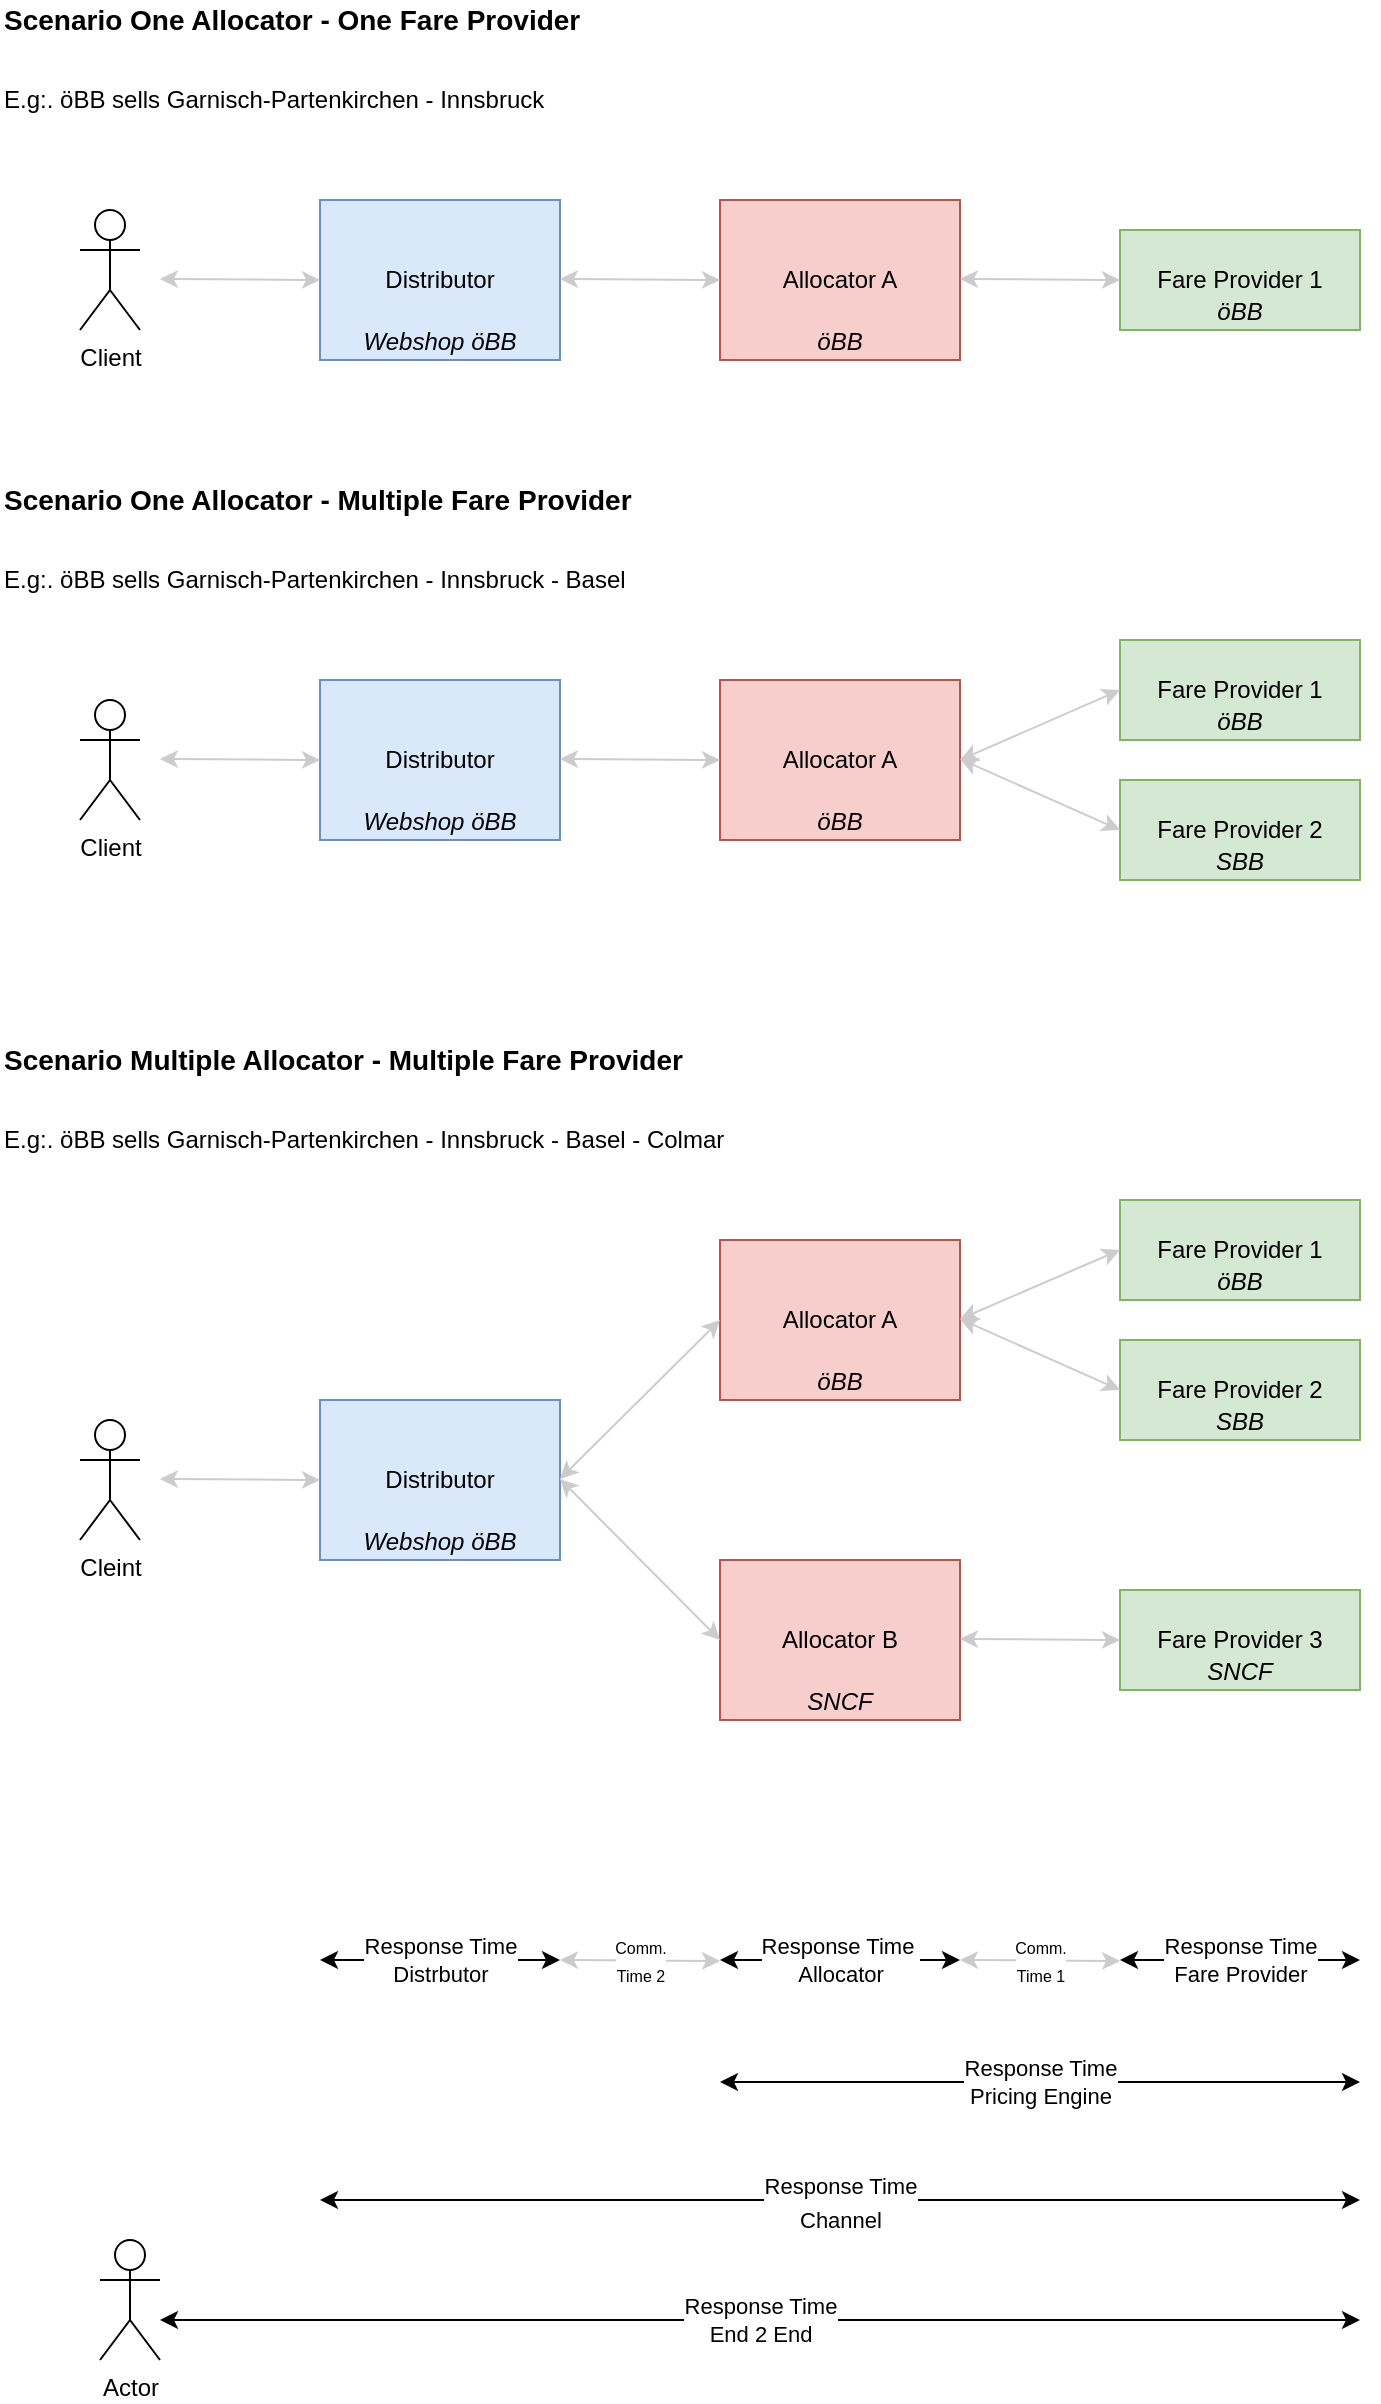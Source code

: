 <mxfile version="14.5.1" type="device"><diagram id="e1bqsqc4w4gOOXVEwcEt" name="Seite-1"><mxGraphModel dx="621" dy="466" grid="1" gridSize="10" guides="1" tooltips="1" connect="1" arrows="1" fold="1" page="1" pageScale="1" pageWidth="1169" pageHeight="827" math="0" shadow="0"><root><mxCell id="0"/><mxCell id="1" parent="0"/><mxCell id="MhyNpJ7-BG37_3553kRq-2" value="Client" style="shape=umlActor;verticalLabelPosition=bottom;verticalAlign=top;html=1;outlineConnect=0;" parent="1" vertex="1"><mxGeometry x="120" y="325" width="30" height="60" as="geometry"/></mxCell><mxCell id="MhyNpJ7-BG37_3553kRq-3" value="Distributor" style="rounded=0;whiteSpace=wrap;html=1;fillColor=#dae8fc;strokeColor=#6c8ebf;" parent="1" vertex="1"><mxGeometry x="240" y="320" width="120" height="80" as="geometry"/></mxCell><mxCell id="MhyNpJ7-BG37_3553kRq-5" value="Allocator A" style="rounded=0;whiteSpace=wrap;html=1;fillColor=#f8cecc;strokeColor=#b85450;" parent="1" vertex="1"><mxGeometry x="440" y="320" width="120" height="80" as="geometry"/></mxCell><mxCell id="MhyNpJ7-BG37_3553kRq-6" value="&lt;font&gt;Fare Provider 1&lt;/font&gt;" style="rounded=0;whiteSpace=wrap;html=1;fillColor=#d5e8d4;strokeColor=#82b366;" parent="1" vertex="1"><mxGeometry x="640" y="335" width="120" height="50" as="geometry"/></mxCell><mxCell id="MhyNpJ7-BG37_3553kRq-8" value="Client" style="shape=umlActor;verticalLabelPosition=bottom;verticalAlign=top;html=1;outlineConnect=0;" parent="1" vertex="1"><mxGeometry x="120" y="570" width="30" height="60" as="geometry"/></mxCell><mxCell id="MhyNpJ7-BG37_3553kRq-9" value="Distributor" style="rounded=0;whiteSpace=wrap;html=1;fillColor=#dae8fc;strokeColor=#6c8ebf;" parent="1" vertex="1"><mxGeometry x="240" y="560" width="120" height="80" as="geometry"/></mxCell><mxCell id="MhyNpJ7-BG37_3553kRq-10" value="Allocator A" style="rounded=0;whiteSpace=wrap;html=1;fillColor=#f8cecc;strokeColor=#b85450;" parent="1" vertex="1"><mxGeometry x="440" y="560" width="120" height="80" as="geometry"/></mxCell><mxCell id="MhyNpJ7-BG37_3553kRq-12" value="Fare Provider 2" style="rounded=0;whiteSpace=wrap;html=1;strokeColor=#82b366;fillColor=#d5e8d4;" parent="1" vertex="1"><mxGeometry x="640" y="610" width="120" height="50" as="geometry"/></mxCell><mxCell id="MhyNpJ7-BG37_3553kRq-13" value="Cleint" style="shape=umlActor;verticalLabelPosition=bottom;verticalAlign=top;html=1;outlineConnect=0;" parent="1" vertex="1"><mxGeometry x="120" y="930" width="30" height="60" as="geometry"/></mxCell><mxCell id="MhyNpJ7-BG37_3553kRq-14" value="Distributor" style="rounded=0;whiteSpace=wrap;html=1;fillColor=#dae8fc;strokeColor=#6c8ebf;" parent="1" vertex="1"><mxGeometry x="240" y="920" width="120" height="80" as="geometry"/></mxCell><mxCell id="MhyNpJ7-BG37_3553kRq-15" value="Allocator A" style="rounded=0;whiteSpace=wrap;html=1;strokeColor=#b85450;fillColor=#f8cecc;" parent="1" vertex="1"><mxGeometry x="440" y="840" width="120" height="80" as="geometry"/></mxCell><mxCell id="MhyNpJ7-BG37_3553kRq-16" value="&lt;font&gt;Fare Provider 1&lt;/font&gt;" style="rounded=0;whiteSpace=wrap;html=1;strokeColor=#82b366;fillColor=#d5e8d4;" parent="1" vertex="1"><mxGeometry x="640" y="820" width="120" height="50" as="geometry"/></mxCell><mxCell id="MhyNpJ7-BG37_3553kRq-17" value="Fare Provider 2" style="rounded=0;whiteSpace=wrap;html=1;strokeColor=#82b366;fillColor=#d5e8d4;" parent="1" vertex="1"><mxGeometry x="640" y="890" width="120" height="50" as="geometry"/></mxCell><mxCell id="MhyNpJ7-BG37_3553kRq-18" value="Allocator B" style="rounded=0;whiteSpace=wrap;html=1;strokeColor=#b85450;fillColor=#f8cecc;" parent="1" vertex="1"><mxGeometry x="440" y="1000" width="120" height="80" as="geometry"/></mxCell><mxCell id="MhyNpJ7-BG37_3553kRq-19" value="Fare Provider 3" style="rounded=0;whiteSpace=wrap;html=1;strokeColor=#82b366;fillColor=#d5e8d4;" parent="1" vertex="1"><mxGeometry x="640" y="1015" width="120" height="50" as="geometry"/></mxCell><mxCell id="MhyNpJ7-BG37_3553kRq-21" value="&lt;font&gt;Fare Provider 1&lt;/font&gt;" style="rounded=0;whiteSpace=wrap;html=1;fillColor=#d5e8d4;strokeColor=#82b366;" parent="1" vertex="1"><mxGeometry x="640" y="540" width="120" height="50" as="geometry"/></mxCell><mxCell id="MhyNpJ7-BG37_3553kRq-24" value="&lt;font color=&quot;#000000&quot;&gt;Response Time&lt;br&gt;Fare Provider&lt;br&gt;&lt;/font&gt;" style="endArrow=classic;startArrow=classic;html=1;fontColor=#007FFF;" parent="1" edge="1"><mxGeometry width="50" height="50" relative="1" as="geometry"><mxPoint x="640" y="1200" as="sourcePoint"/><mxPoint x="760" y="1200" as="targetPoint"/></mxGeometry></mxCell><mxCell id="MhyNpJ7-BG37_3553kRq-25" value="Response Time&amp;nbsp;&lt;br&gt;Allocator" style="endArrow=classic;startArrow=classic;html=1;" parent="1" edge="1"><mxGeometry width="50" height="50" relative="1" as="geometry"><mxPoint x="440" y="1200" as="sourcePoint"/><mxPoint x="560" y="1200" as="targetPoint"/></mxGeometry></mxCell><mxCell id="MhyNpJ7-BG37_3553kRq-26" value="Response Time&lt;br&gt;Distrbutor" style="endArrow=classic;startArrow=classic;html=1;" parent="1" edge="1"><mxGeometry width="50" height="50" relative="1" as="geometry"><mxPoint x="240" y="1200" as="sourcePoint"/><mxPoint x="360" y="1200" as="targetPoint"/></mxGeometry></mxCell><mxCell id="MhyNpJ7-BG37_3553kRq-27" value="Response Time&lt;br&gt;Pricing Engine" style="endArrow=classic;startArrow=classic;html=1;" parent="1" edge="1"><mxGeometry width="50" height="50" relative="1" as="geometry"><mxPoint x="440" y="1261" as="sourcePoint"/><mxPoint x="760" y="1261" as="targetPoint"/></mxGeometry></mxCell><mxCell id="MhyNpJ7-BG37_3553kRq-28" value="&lt;font color=&quot;#000000&quot;&gt;Response Time &lt;br&gt;End 2 End&lt;/font&gt;" style="endArrow=classic;startArrow=classic;html=1;fontColor=#007FFF;" parent="1" edge="1"><mxGeometry width="50" height="50" relative="1" as="geometry"><mxPoint x="160" y="1380" as="sourcePoint"/><mxPoint x="760" y="1380" as="targetPoint"/></mxGeometry></mxCell><mxCell id="MhyNpJ7-BG37_3553kRq-30" value="Scenario One Allocator - One Fare Provider" style="text;html=1;strokeColor=none;fillColor=none;align=left;verticalAlign=middle;whiteSpace=wrap;rounded=0;fontColor=#000000;fontStyle=1;fontSize=14;" parent="1" vertex="1"><mxGeometry x="80" y="220" width="360" height="20" as="geometry"/></mxCell><mxCell id="MhyNpJ7-BG37_3553kRq-32" value="Scenario One Allocator - Multiple Fare Provider" style="text;html=1;strokeColor=none;fillColor=none;align=left;verticalAlign=middle;whiteSpace=wrap;rounded=0;fontColor=#000000;fontStyle=1;fontSize=14;" parent="1" vertex="1"><mxGeometry x="80" y="460" width="360" height="20" as="geometry"/></mxCell><mxCell id="MhyNpJ7-BG37_3553kRq-34" value="Scenario Multiple Allocator - Multiple Fare Provider" style="text;html=1;strokeColor=none;fillColor=none;align=left;verticalAlign=middle;whiteSpace=wrap;rounded=0;fontColor=#000000;fontStyle=1;fontSize=14;" parent="1" vertex="1"><mxGeometry x="80" y="740" width="360" height="20" as="geometry"/></mxCell><mxCell id="MhyNpJ7-BG37_3553kRq-35" value="E.g:. öBB sells Garnisch-Partenkirchen - Innsbruck" style="text;html=1;strokeColor=none;fillColor=none;align=left;verticalAlign=middle;whiteSpace=wrap;rounded=0;fontColor=#000000;" parent="1" vertex="1"><mxGeometry x="80" y="260" width="320" height="20" as="geometry"/></mxCell><mxCell id="MhyNpJ7-BG37_3553kRq-39" value="E.g:. öBB sells Garnisch-Partenkirchen - Innsbruck - Basel" style="text;html=1;strokeColor=none;fillColor=none;align=left;verticalAlign=middle;whiteSpace=wrap;rounded=0;fontColor=#000000;" parent="1" vertex="1"><mxGeometry x="80" y="500" width="320" height="20" as="geometry"/></mxCell><mxCell id="MhyNpJ7-BG37_3553kRq-40" value="E.g:. öBB sells Garnisch-Partenkirchen - Innsbruck - Basel - Colmar" style="text;html=1;strokeColor=none;fillColor=none;align=left;verticalAlign=middle;whiteSpace=wrap;rounded=0;fontColor=#000000;" parent="1" vertex="1"><mxGeometry x="80" y="780" width="370" height="20" as="geometry"/></mxCell><mxCell id="MhyNpJ7-BG37_3553kRq-41" value="&lt;font style=&quot;font-size: 12px&quot;&gt;Webshop öBB&lt;/font&gt;" style="text;html=1;strokeColor=none;fillColor=none;align=center;verticalAlign=middle;whiteSpace=wrap;rounded=0;fontSize=14;fontColor=#000000;fontStyle=2" parent="1" vertex="1"><mxGeometry x="255" y="380" width="90" height="20" as="geometry"/></mxCell><mxCell id="MhyNpJ7-BG37_3553kRq-42" value="&lt;font style=&quot;font-size: 12px&quot;&gt;Webshop öBB&lt;/font&gt;" style="text;html=1;strokeColor=none;fillColor=none;align=center;verticalAlign=middle;whiteSpace=wrap;rounded=0;fontSize=14;fontColor=#000000;fontStyle=2" parent="1" vertex="1"><mxGeometry x="255" y="620" width="90" height="20" as="geometry"/></mxCell><mxCell id="MhyNpJ7-BG37_3553kRq-43" value="&lt;font style=&quot;font-size: 12px&quot;&gt;Webshop öBB&lt;/font&gt;" style="text;html=1;strokeColor=none;fillColor=none;align=center;verticalAlign=middle;whiteSpace=wrap;rounded=0;fontSize=14;fontColor=#000000;fontStyle=2" parent="1" vertex="1"><mxGeometry x="255" y="980" width="90" height="20" as="geometry"/></mxCell><mxCell id="MhyNpJ7-BG37_3553kRq-44" value="&lt;i style=&quot;font-size: 12px&quot;&gt;öBB&lt;/i&gt;" style="text;html=1;strokeColor=none;fillColor=none;align=center;verticalAlign=middle;whiteSpace=wrap;rounded=0;fontSize=14;fontColor=#000000;" parent="1" vertex="1"><mxGeometry x="680" y="365" width="40" height="20" as="geometry"/></mxCell><mxCell id="MhyNpJ7-BG37_3553kRq-45" value="&lt;i style=&quot;font-size: 12px&quot;&gt;öBB&lt;/i&gt;" style="text;html=1;strokeColor=none;fillColor=none;align=center;verticalAlign=middle;whiteSpace=wrap;rounded=0;fontSize=14;fontColor=#000000;" parent="1" vertex="1"><mxGeometry x="680" y="570" width="40" height="20" as="geometry"/></mxCell><mxCell id="MhyNpJ7-BG37_3553kRq-46" value="&lt;i style=&quot;font-size: 12px&quot;&gt;öBB&lt;/i&gt;" style="text;html=1;strokeColor=none;fillColor=none;align=center;verticalAlign=middle;whiteSpace=wrap;rounded=0;fontSize=14;fontColor=#000000;" parent="1" vertex="1"><mxGeometry x="680" y="850" width="40" height="20" as="geometry"/></mxCell><mxCell id="MhyNpJ7-BG37_3553kRq-47" value="&lt;i style=&quot;font-size: 12px&quot;&gt;SBB&lt;/i&gt;" style="text;html=1;strokeColor=none;fillColor=none;align=center;verticalAlign=middle;whiteSpace=wrap;rounded=0;fontSize=14;fontColor=#000000;" parent="1" vertex="1"><mxGeometry x="680" y="640" width="40" height="20" as="geometry"/></mxCell><mxCell id="MhyNpJ7-BG37_3553kRq-48" value="&lt;i style=&quot;font-size: 12px&quot;&gt;SBB&lt;/i&gt;" style="text;html=1;strokeColor=none;fillColor=none;align=center;verticalAlign=middle;whiteSpace=wrap;rounded=0;fontSize=14;fontColor=#000000;" parent="1" vertex="1"><mxGeometry x="680" y="920" width="40" height="20" as="geometry"/></mxCell><mxCell id="MhyNpJ7-BG37_3553kRq-49" value="&lt;i style=&quot;font-size: 12px&quot;&gt;SNCF&lt;/i&gt;" style="text;html=1;strokeColor=none;fillColor=none;align=center;verticalAlign=middle;whiteSpace=wrap;rounded=0;fontSize=14;fontColor=#000000;" parent="1" vertex="1"><mxGeometry x="680" y="1045" width="40" height="20" as="geometry"/></mxCell><mxCell id="MhyNpJ7-BG37_3553kRq-52" value="&lt;i style=&quot;font-size: 12px&quot;&gt;öBB&lt;/i&gt;" style="text;html=1;strokeColor=none;fillColor=none;align=center;verticalAlign=middle;whiteSpace=wrap;rounded=0;fontSize=14;fontColor=#000000;" parent="1" vertex="1"><mxGeometry x="480" y="380" width="40" height="20" as="geometry"/></mxCell><mxCell id="MhyNpJ7-BG37_3553kRq-54" value="&lt;i style=&quot;font-size: 12px&quot;&gt;öBB&lt;/i&gt;" style="text;html=1;strokeColor=none;fillColor=none;align=center;verticalAlign=middle;whiteSpace=wrap;rounded=0;fontSize=14;fontColor=#000000;" parent="1" vertex="1"><mxGeometry x="480" y="620" width="40" height="20" as="geometry"/></mxCell><mxCell id="MhyNpJ7-BG37_3553kRq-55" value="&lt;i style=&quot;font-size: 12px&quot;&gt;öBB&lt;/i&gt;" style="text;html=1;strokeColor=none;fillColor=none;align=center;verticalAlign=middle;whiteSpace=wrap;rounded=0;fontSize=14;fontColor=#000000;" parent="1" vertex="1"><mxGeometry x="480" y="900" width="40" height="20" as="geometry"/></mxCell><mxCell id="MhyNpJ7-BG37_3553kRq-56" value="&lt;i style=&quot;font-size: 12px&quot;&gt;SNCF&lt;/i&gt;" style="text;html=1;strokeColor=none;fillColor=none;align=center;verticalAlign=middle;whiteSpace=wrap;rounded=0;fontSize=14;fontColor=#000000;" parent="1" vertex="1"><mxGeometry x="480" y="1060" width="40" height="20" as="geometry"/></mxCell><mxCell id="MhyNpJ7-BG37_3553kRq-57" value="&lt;font style=&quot;font-size: 11px&quot;&gt;Response Time&lt;br&gt;Channel&lt;/font&gt;" style="endArrow=classic;startArrow=classic;html=1;fontSize=14;fontColor=#000000;" parent="1" edge="1"><mxGeometry width="50" height="50" relative="1" as="geometry"><mxPoint x="240" y="1320" as="sourcePoint"/><mxPoint x="760" y="1320" as="targetPoint"/></mxGeometry></mxCell><mxCell id="MhyNpJ7-BG37_3553kRq-59" value="Actor" style="shape=umlActor;verticalLabelPosition=bottom;verticalAlign=top;html=1;outlineConnect=0;" parent="1" vertex="1"><mxGeometry x="130" y="1340" width="30" height="60" as="geometry"/></mxCell><mxCell id="k7z-Xo-tFUnNJjGEsjoT-1" value="" style="endArrow=classic;startArrow=classic;html=1;strokeColor=#CCCCCC;entryX=0;entryY=0.5;entryDx=0;entryDy=0;" edge="1" parent="1" target="MhyNpJ7-BG37_3553kRq-5"><mxGeometry width="50" height="50" relative="1" as="geometry"><mxPoint x="360" y="359.5" as="sourcePoint"/><mxPoint x="420" y="359.5" as="targetPoint"/></mxGeometry></mxCell><mxCell id="k7z-Xo-tFUnNJjGEsjoT-2" value="" style="endArrow=classic;startArrow=classic;html=1;strokeColor=#CCCCCC;entryX=0;entryY=0.5;entryDx=0;entryDy=0;" edge="1" parent="1"><mxGeometry width="50" height="50" relative="1" as="geometry"><mxPoint x="360" y="599.5" as="sourcePoint"/><mxPoint x="440" y="600" as="targetPoint"/></mxGeometry></mxCell><mxCell id="k7z-Xo-tFUnNJjGEsjoT-3" value="" style="endArrow=classic;startArrow=classic;html=1;strokeColor=#CCCCCC;entryX=0;entryY=0.5;entryDx=0;entryDy=0;" edge="1" parent="1"><mxGeometry width="50" height="50" relative="1" as="geometry"><mxPoint x="560" y="359.5" as="sourcePoint"/><mxPoint x="640" y="360" as="targetPoint"/></mxGeometry></mxCell><mxCell id="k7z-Xo-tFUnNJjGEsjoT-4" value="" style="endArrow=classic;startArrow=classic;html=1;strokeColor=#CCCCCC;entryX=0;entryY=0.5;entryDx=0;entryDy=0;" edge="1" parent="1" target="MhyNpJ7-BG37_3553kRq-21"><mxGeometry width="50" height="50" relative="1" as="geometry"><mxPoint x="560" y="600" as="sourcePoint"/><mxPoint x="640" y="580" as="targetPoint"/></mxGeometry></mxCell><mxCell id="k7z-Xo-tFUnNJjGEsjoT-5" value="" style="endArrow=classic;startArrow=classic;html=1;strokeColor=#CCCCCC;entryX=0;entryY=0.5;entryDx=0;entryDy=0;" edge="1" parent="1" target="MhyNpJ7-BG37_3553kRq-12"><mxGeometry width="50" height="50" relative="1" as="geometry"><mxPoint x="560" y="599.5" as="sourcePoint"/><mxPoint x="640" y="600" as="targetPoint"/></mxGeometry></mxCell><mxCell id="k7z-Xo-tFUnNJjGEsjoT-6" value="" style="endArrow=classic;startArrow=classic;html=1;strokeColor=#CCCCCC;entryX=0;entryY=0.5;entryDx=0;entryDy=0;" edge="1" parent="1" target="MhyNpJ7-BG37_3553kRq-15"><mxGeometry width="50" height="50" relative="1" as="geometry"><mxPoint x="360" y="959.5" as="sourcePoint"/><mxPoint x="440" y="960" as="targetPoint"/></mxGeometry></mxCell><mxCell id="k7z-Xo-tFUnNJjGEsjoT-7" value="" style="endArrow=classic;startArrow=classic;html=1;strokeColor=#CCCCCC;entryX=0;entryY=0.5;entryDx=0;entryDy=0;" edge="1" parent="1" target="MhyNpJ7-BG37_3553kRq-16"><mxGeometry width="50" height="50" relative="1" as="geometry"><mxPoint x="560" y="879.5" as="sourcePoint"/><mxPoint x="640" y="880" as="targetPoint"/></mxGeometry></mxCell><mxCell id="k7z-Xo-tFUnNJjGEsjoT-8" value="" style="endArrow=classic;startArrow=classic;html=1;strokeColor=#CCCCCC;entryX=0;entryY=0.5;entryDx=0;entryDy=0;" edge="1" parent="1" target="MhyNpJ7-BG37_3553kRq-18"><mxGeometry width="50" height="50" relative="1" as="geometry"><mxPoint x="360" y="959.5" as="sourcePoint"/><mxPoint x="440" y="960" as="targetPoint"/></mxGeometry></mxCell><mxCell id="k7z-Xo-tFUnNJjGEsjoT-9" value="" style="endArrow=classic;startArrow=classic;html=1;strokeColor=#CCCCCC;entryX=0;entryY=0.5;entryDx=0;entryDy=0;" edge="1" parent="1" target="MhyNpJ7-BG37_3553kRq-17"><mxGeometry width="50" height="50" relative="1" as="geometry"><mxPoint x="560" y="879.5" as="sourcePoint"/><mxPoint x="640" y="880" as="targetPoint"/></mxGeometry></mxCell><mxCell id="k7z-Xo-tFUnNJjGEsjoT-10" value="" style="endArrow=classic;startArrow=classic;html=1;strokeColor=#CCCCCC;entryX=0;entryY=0.5;entryDx=0;entryDy=0;" edge="1" parent="1"><mxGeometry width="50" height="50" relative="1" as="geometry"><mxPoint x="160" y="359.5" as="sourcePoint"/><mxPoint x="240" y="360" as="targetPoint"/></mxGeometry></mxCell><mxCell id="k7z-Xo-tFUnNJjGEsjoT-11" value="" style="endArrow=classic;startArrow=classic;html=1;strokeColor=#CCCCCC;entryX=0;entryY=0.5;entryDx=0;entryDy=0;" edge="1" parent="1"><mxGeometry width="50" height="50" relative="1" as="geometry"><mxPoint x="160" y="599.5" as="sourcePoint"/><mxPoint x="240" y="600" as="targetPoint"/></mxGeometry></mxCell><mxCell id="k7z-Xo-tFUnNJjGEsjoT-12" value="" style="endArrow=classic;startArrow=classic;html=1;strokeColor=#CCCCCC;entryX=0;entryY=0.5;entryDx=0;entryDy=0;" edge="1" parent="1"><mxGeometry width="50" height="50" relative="1" as="geometry"><mxPoint x="160" y="959.5" as="sourcePoint"/><mxPoint x="240" y="960" as="targetPoint"/></mxGeometry></mxCell><mxCell id="k7z-Xo-tFUnNJjGEsjoT-13" value="" style="endArrow=classic;startArrow=classic;html=1;strokeColor=#CCCCCC;entryX=0;entryY=0.5;entryDx=0;entryDy=0;" edge="1" parent="1"><mxGeometry width="50" height="50" relative="1" as="geometry"><mxPoint x="560" y="1039.5" as="sourcePoint"/><mxPoint x="640" y="1040" as="targetPoint"/></mxGeometry></mxCell><mxCell id="k7z-Xo-tFUnNJjGEsjoT-14" value="&lt;font style=&quot;font-size: 8px&quot;&gt;Comm. &lt;br&gt;Time 1&lt;/font&gt;" style="endArrow=classic;startArrow=classic;html=1;strokeColor=#CCCCCC;entryX=0;entryY=0.5;entryDx=0;entryDy=0;" edge="1" parent="1"><mxGeometry width="50" height="50" relative="1" as="geometry"><mxPoint x="560" y="1200" as="sourcePoint"/><mxPoint x="640" y="1200.5" as="targetPoint"/></mxGeometry></mxCell><mxCell id="k7z-Xo-tFUnNJjGEsjoT-15" value="&lt;font style=&quot;font-size: 8px&quot;&gt;Comm.&lt;br&gt;Time 2&lt;/font&gt;" style="endArrow=classic;startArrow=classic;html=1;strokeColor=#CCCCCC;entryX=0;entryY=0.5;entryDx=0;entryDy=0;" edge="1" parent="1"><mxGeometry width="50" height="50" relative="1" as="geometry"><mxPoint x="360" y="1200" as="sourcePoint"/><mxPoint x="440" y="1200.5" as="targetPoint"/></mxGeometry></mxCell></root></mxGraphModel></diagram></mxfile>